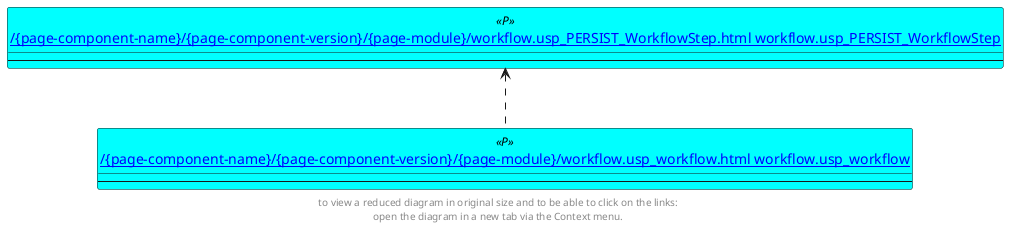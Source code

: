 @startuml
'Left to right direction
top to bottom direction
hide circle
'avoide "." issues:
set namespaceSeparator none


skinparam class {
  BackgroundColor White
  BackgroundColor<<FN>> Yellow
  BackgroundColor<<FS>> Yellow
  BackgroundColor<<FT>> LightGray
  BackgroundColor<<IF>> Yellow
  BackgroundColor<<IS>> Yellow
  BackgroundColor<<P>> Aqua
  BackgroundColor<<PC>> Aqua
  BackgroundColor<<SN>> Yellow
  BackgroundColor<<SO>> SlateBlue
  BackgroundColor<<TF>> LightGray
  BackgroundColor<<TR>> Tomato
  BackgroundColor<<U>> White
  BackgroundColor<<V>> WhiteSmoke
  BackgroundColor<<X>> Aqua
}


entity "[[{site-url}/{page-component-name}/{page-component-version}/{page-module}/workflow.usp_PERSIST_WorkflowStep.html workflow.usp_PERSIST_WorkflowStep]]" as workflow.usp_PERSIST_WorkflowStep << P >> {
  --
}

entity "[[{site-url}/{page-component-name}/{page-component-version}/{page-module}/workflow.usp_workflow.html workflow.usp_workflow]]" as workflow.usp_workflow << P >> {
  --
}

workflow.usp_PERSIST_WorkflowStep <.. workflow.usp_workflow
footer
to view a reduced diagram in original size and to be able to click on the links:
open the diagram in a new tab via the Context menu.
end footer

@enduml

